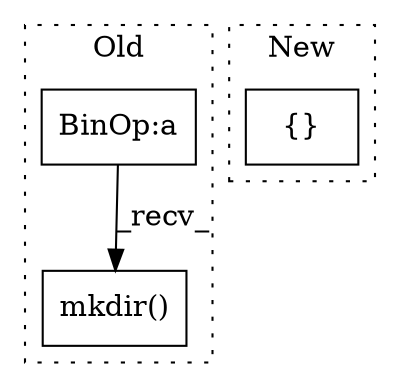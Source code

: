 digraph G {
subgraph cluster0 {
1 [label="mkdir()" a="75" s="906" l="46" shape="box"];
3 [label="BinOp:a" a="82" s="847" l="15" shape="box"];
label = "Old";
style="dotted";
}
subgraph cluster1 {
2 [label="{}" a="95" s="451,452" l="2,1" shape="box"];
label = "New";
style="dotted";
}
3 -> 1 [label="_recv_"];
}